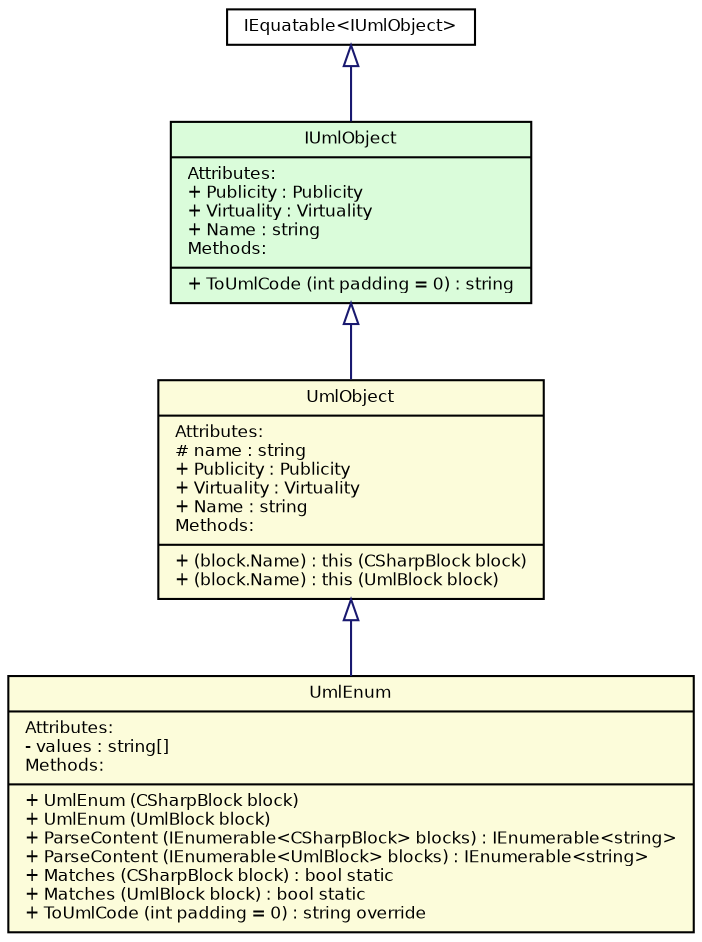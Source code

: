 digraph "MenuItem"
{
  edge [fontname="Helvetica",fontsize="8",labelfontname="Helvetica",labelfontsize="8"];
  node [fontname="Helvetica",fontsize="8",shape=record];
Box_UmlEnum [label="{UmlEnum\n|Attributes:\l- values : string\[\]\lMethods:\l|+ UmlEnum  (CSharpBlock block)\l+ UmlEnum  (UmlBlock block)\l+ ParseContent (IEnumerable\<CSharpBlock\> blocks) : IEnumerable\<string\>\l+ ParseContent (IEnumerable\<UmlBlock\> blocks) : IEnumerable\<string\>\l+ Matches (CSharpBlock block) : bool static\l+ Matches (UmlBlock block) : bool static\l+ ToUmlCode (int padding = 0) : string override\l}",height=0.2,width=0.4,color="black", fillcolor="#fcfcda",style="filled" fontcolor="black"];

Box_UmlObject [label="{UmlObject\n|Attributes:\l# name : string\l+ Publicity : Publicity\l+ Virtuality : Virtuality\l+ Name : string\lMethods:\l|+  (block.Name) : this  (CSharpBlock block)\l+  (block.Name) : this  (UmlBlock block)\l}",height=0.2,width=0.4,color="black", fillcolor="#fcfcda",style="filled" fontcolor="black"];

Box_IUmlObject [label="{IUmlObject\n|Attributes:\l+ Publicity : Publicity\l+ Virtuality : Virtuality\l+ Name : string\lMethods:\l|+ ToUmlCode (int padding = 0) : string\l}",height=0.2,width=0.4,color="black", fillcolor="#dafcda",style="filled" fontcolor="black"];

Box_IEquatable [label="{IEquatable\<IUmlObject\>\n}",height=0.2,width=0.4,color="black", fillcolor="#ffffff",style="filled" fontcolor="black"];

Box_UmlObject -> Box_UmlEnum [dir="back",color="midnightblue",fontsize="8",style="solid",arrowtail="onormal",fontname="Helvetica"];
Box_IUmlObject -> Box_UmlObject [dir="back",color="midnightblue",fontsize="8",style="solid",arrowtail="onormal",fontname="Helvetica"];
Box_IEquatable -> Box_IUmlObject [dir="back",color="midnightblue",fontsize="8",style="solid",arrowtail="onormal",fontname="Helvetica"];
}
